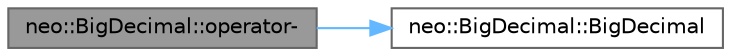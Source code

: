digraph "neo::BigDecimal::operator-"
{
 // LATEX_PDF_SIZE
  bgcolor="transparent";
  edge [fontname=Helvetica,fontsize=10,labelfontname=Helvetica,labelfontsize=10];
  node [fontname=Helvetica,fontsize=10,shape=box,height=0.2,width=0.4];
  rankdir="LR";
  Node1 [id="Node000001",label="neo::BigDecimal::operator-",height=0.2,width=0.4,color="gray40", fillcolor="grey60", style="filled", fontcolor="black",tooltip=" "];
  Node1 -> Node2 [id="edge1_Node000001_Node000002",color="steelblue1",style="solid",tooltip=" "];
  Node2 [id="Node000002",label="neo::BigDecimal::BigDecimal",height=0.2,width=0.4,color="grey40", fillcolor="white", style="filled",URL="$classneo_1_1_big_decimal.html#a3916c64ca0374e8a2d4ee5898f0271b0",tooltip="Default constructor - creates a BigDecimal with value 0 and 0 decimals."];
}
